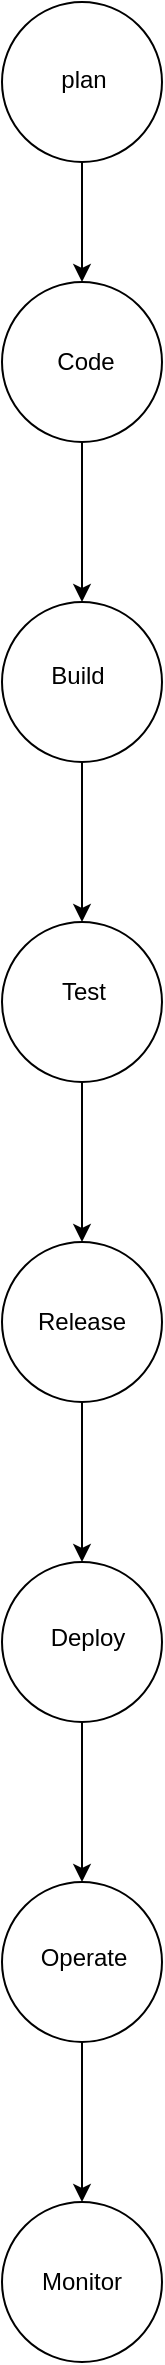 <mxfile version="28.1.2">
  <diagram name="Page-1" id="ii1fHsr8HeEknOK1_5y3">
    <mxGraphModel dx="1042" dy="562" grid="1" gridSize="1" guides="1" tooltips="1" connect="1" arrows="1" fold="1" page="1" pageScale="1" pageWidth="827" pageHeight="1169" math="0" shadow="0">
      <root>
        <mxCell id="0" />
        <mxCell id="1" parent="0" />
        <mxCell id="_dP2GV94PhZI82bOlB9n-8" value="" style="edgeStyle=orthogonalEdgeStyle;rounded=0;orthogonalLoop=1;jettySize=auto;html=1;" edge="1" parent="1" source="_dP2GV94PhZI82bOlB9n-1" target="_dP2GV94PhZI82bOlB9n-7">
          <mxGeometry relative="1" as="geometry" />
        </mxCell>
        <mxCell id="_dP2GV94PhZI82bOlB9n-1" value="" style="ellipse;whiteSpace=wrap;html=1;aspect=fixed;rotation=0;" vertex="1" parent="1">
          <mxGeometry x="374" y="200" width="80" height="80" as="geometry" />
        </mxCell>
        <mxCell id="_dP2GV94PhZI82bOlB9n-6" value="" style="edgeStyle=orthogonalEdgeStyle;rounded=0;orthogonalLoop=1;jettySize=auto;html=1;" edge="1" parent="1" source="_dP2GV94PhZI82bOlB9n-2" target="_dP2GV94PhZI82bOlB9n-1">
          <mxGeometry relative="1" as="geometry" />
        </mxCell>
        <mxCell id="_dP2GV94PhZI82bOlB9n-2" value="" style="ellipse;whiteSpace=wrap;html=1;aspect=fixed;" vertex="1" parent="1">
          <mxGeometry x="374" y="60" width="80" height="80" as="geometry" />
        </mxCell>
        <mxCell id="_dP2GV94PhZI82bOlB9n-31" style="edgeStyle=orthogonalEdgeStyle;rounded=0;orthogonalLoop=1;jettySize=auto;html=1;entryX=0.5;entryY=0;entryDx=0;entryDy=0;" edge="1" parent="1" source="_dP2GV94PhZI82bOlB9n-7" target="_dP2GV94PhZI82bOlB9n-9">
          <mxGeometry relative="1" as="geometry" />
        </mxCell>
        <mxCell id="_dP2GV94PhZI82bOlB9n-7" value="" style="ellipse;whiteSpace=wrap;html=1;" vertex="1" parent="1">
          <mxGeometry x="374" y="360" width="80" height="80" as="geometry" />
        </mxCell>
        <mxCell id="_dP2GV94PhZI82bOlB9n-12" value="" style="edgeStyle=orthogonalEdgeStyle;rounded=0;orthogonalLoop=1;jettySize=auto;html=1;" edge="1" parent="1" source="_dP2GV94PhZI82bOlB9n-9" target="_dP2GV94PhZI82bOlB9n-11">
          <mxGeometry relative="1" as="geometry" />
        </mxCell>
        <mxCell id="_dP2GV94PhZI82bOlB9n-9" value="" style="ellipse;whiteSpace=wrap;html=1;" vertex="1" parent="1">
          <mxGeometry x="374" y="520" width="80" height="80" as="geometry" />
        </mxCell>
        <mxCell id="_dP2GV94PhZI82bOlB9n-16" value="" style="edgeStyle=orthogonalEdgeStyle;rounded=0;orthogonalLoop=1;jettySize=auto;html=1;" edge="1" parent="1" source="_dP2GV94PhZI82bOlB9n-11" target="_dP2GV94PhZI82bOlB9n-15">
          <mxGeometry relative="1" as="geometry" />
        </mxCell>
        <mxCell id="_dP2GV94PhZI82bOlB9n-11" value="Release" style="ellipse;whiteSpace=wrap;html=1;" vertex="1" parent="1">
          <mxGeometry x="374" y="680" width="80" height="80" as="geometry" />
        </mxCell>
        <mxCell id="_dP2GV94PhZI82bOlB9n-18" value="" style="edgeStyle=orthogonalEdgeStyle;rounded=0;orthogonalLoop=1;jettySize=auto;html=1;" edge="1" parent="1" source="_dP2GV94PhZI82bOlB9n-15" target="_dP2GV94PhZI82bOlB9n-17">
          <mxGeometry relative="1" as="geometry" />
        </mxCell>
        <mxCell id="_dP2GV94PhZI82bOlB9n-15" value="" style="ellipse;whiteSpace=wrap;html=1;" vertex="1" parent="1">
          <mxGeometry x="374" y="840" width="80" height="80" as="geometry" />
        </mxCell>
        <mxCell id="_dP2GV94PhZI82bOlB9n-20" value="" style="edgeStyle=orthogonalEdgeStyle;rounded=0;orthogonalLoop=1;jettySize=auto;html=1;" edge="1" parent="1" source="_dP2GV94PhZI82bOlB9n-17" target="_dP2GV94PhZI82bOlB9n-19">
          <mxGeometry relative="1" as="geometry" />
        </mxCell>
        <mxCell id="_dP2GV94PhZI82bOlB9n-17" value="" style="ellipse;whiteSpace=wrap;html=1;" vertex="1" parent="1">
          <mxGeometry x="374" y="1000" width="80" height="80" as="geometry" />
        </mxCell>
        <mxCell id="_dP2GV94PhZI82bOlB9n-19" value="Monitor" style="ellipse;whiteSpace=wrap;html=1;" vertex="1" parent="1">
          <mxGeometry x="374" y="1160" width="80" height="80" as="geometry" />
        </mxCell>
        <mxCell id="_dP2GV94PhZI82bOlB9n-22" value="plan" style="text;html=1;align=center;verticalAlign=middle;whiteSpace=wrap;rounded=0;" vertex="1" parent="1">
          <mxGeometry x="385" y="80" width="60" height="37" as="geometry" />
        </mxCell>
        <mxCell id="_dP2GV94PhZI82bOlB9n-28" value="Code" style="text;html=1;align=center;verticalAlign=middle;whiteSpace=wrap;rounded=0;" vertex="1" parent="1">
          <mxGeometry x="386" y="225" width="60" height="30" as="geometry" />
        </mxCell>
        <mxCell id="_dP2GV94PhZI82bOlB9n-34" value="Build" style="text;html=1;align=center;verticalAlign=middle;whiteSpace=wrap;rounded=0;" vertex="1" parent="1">
          <mxGeometry x="382" y="382" width="60" height="30" as="geometry" />
        </mxCell>
        <mxCell id="_dP2GV94PhZI82bOlB9n-36" value="Test" style="text;html=1;align=center;verticalAlign=middle;whiteSpace=wrap;rounded=0;" vertex="1" parent="1">
          <mxGeometry x="385" y="534" width="60" height="41" as="geometry" />
        </mxCell>
        <mxCell id="_dP2GV94PhZI82bOlB9n-37" value="Deploy" style="text;html=1;align=center;verticalAlign=middle;whiteSpace=wrap;rounded=0;" vertex="1" parent="1">
          <mxGeometry x="387" y="863" width="60" height="30" as="geometry" />
        </mxCell>
        <mxCell id="_dP2GV94PhZI82bOlB9n-38" value="Operate" style="text;html=1;align=center;verticalAlign=middle;whiteSpace=wrap;rounded=0;rotation=0;" vertex="1" parent="1">
          <mxGeometry x="385" y="1023" width="60" height="30" as="geometry" />
        </mxCell>
      </root>
    </mxGraphModel>
  </diagram>
</mxfile>
